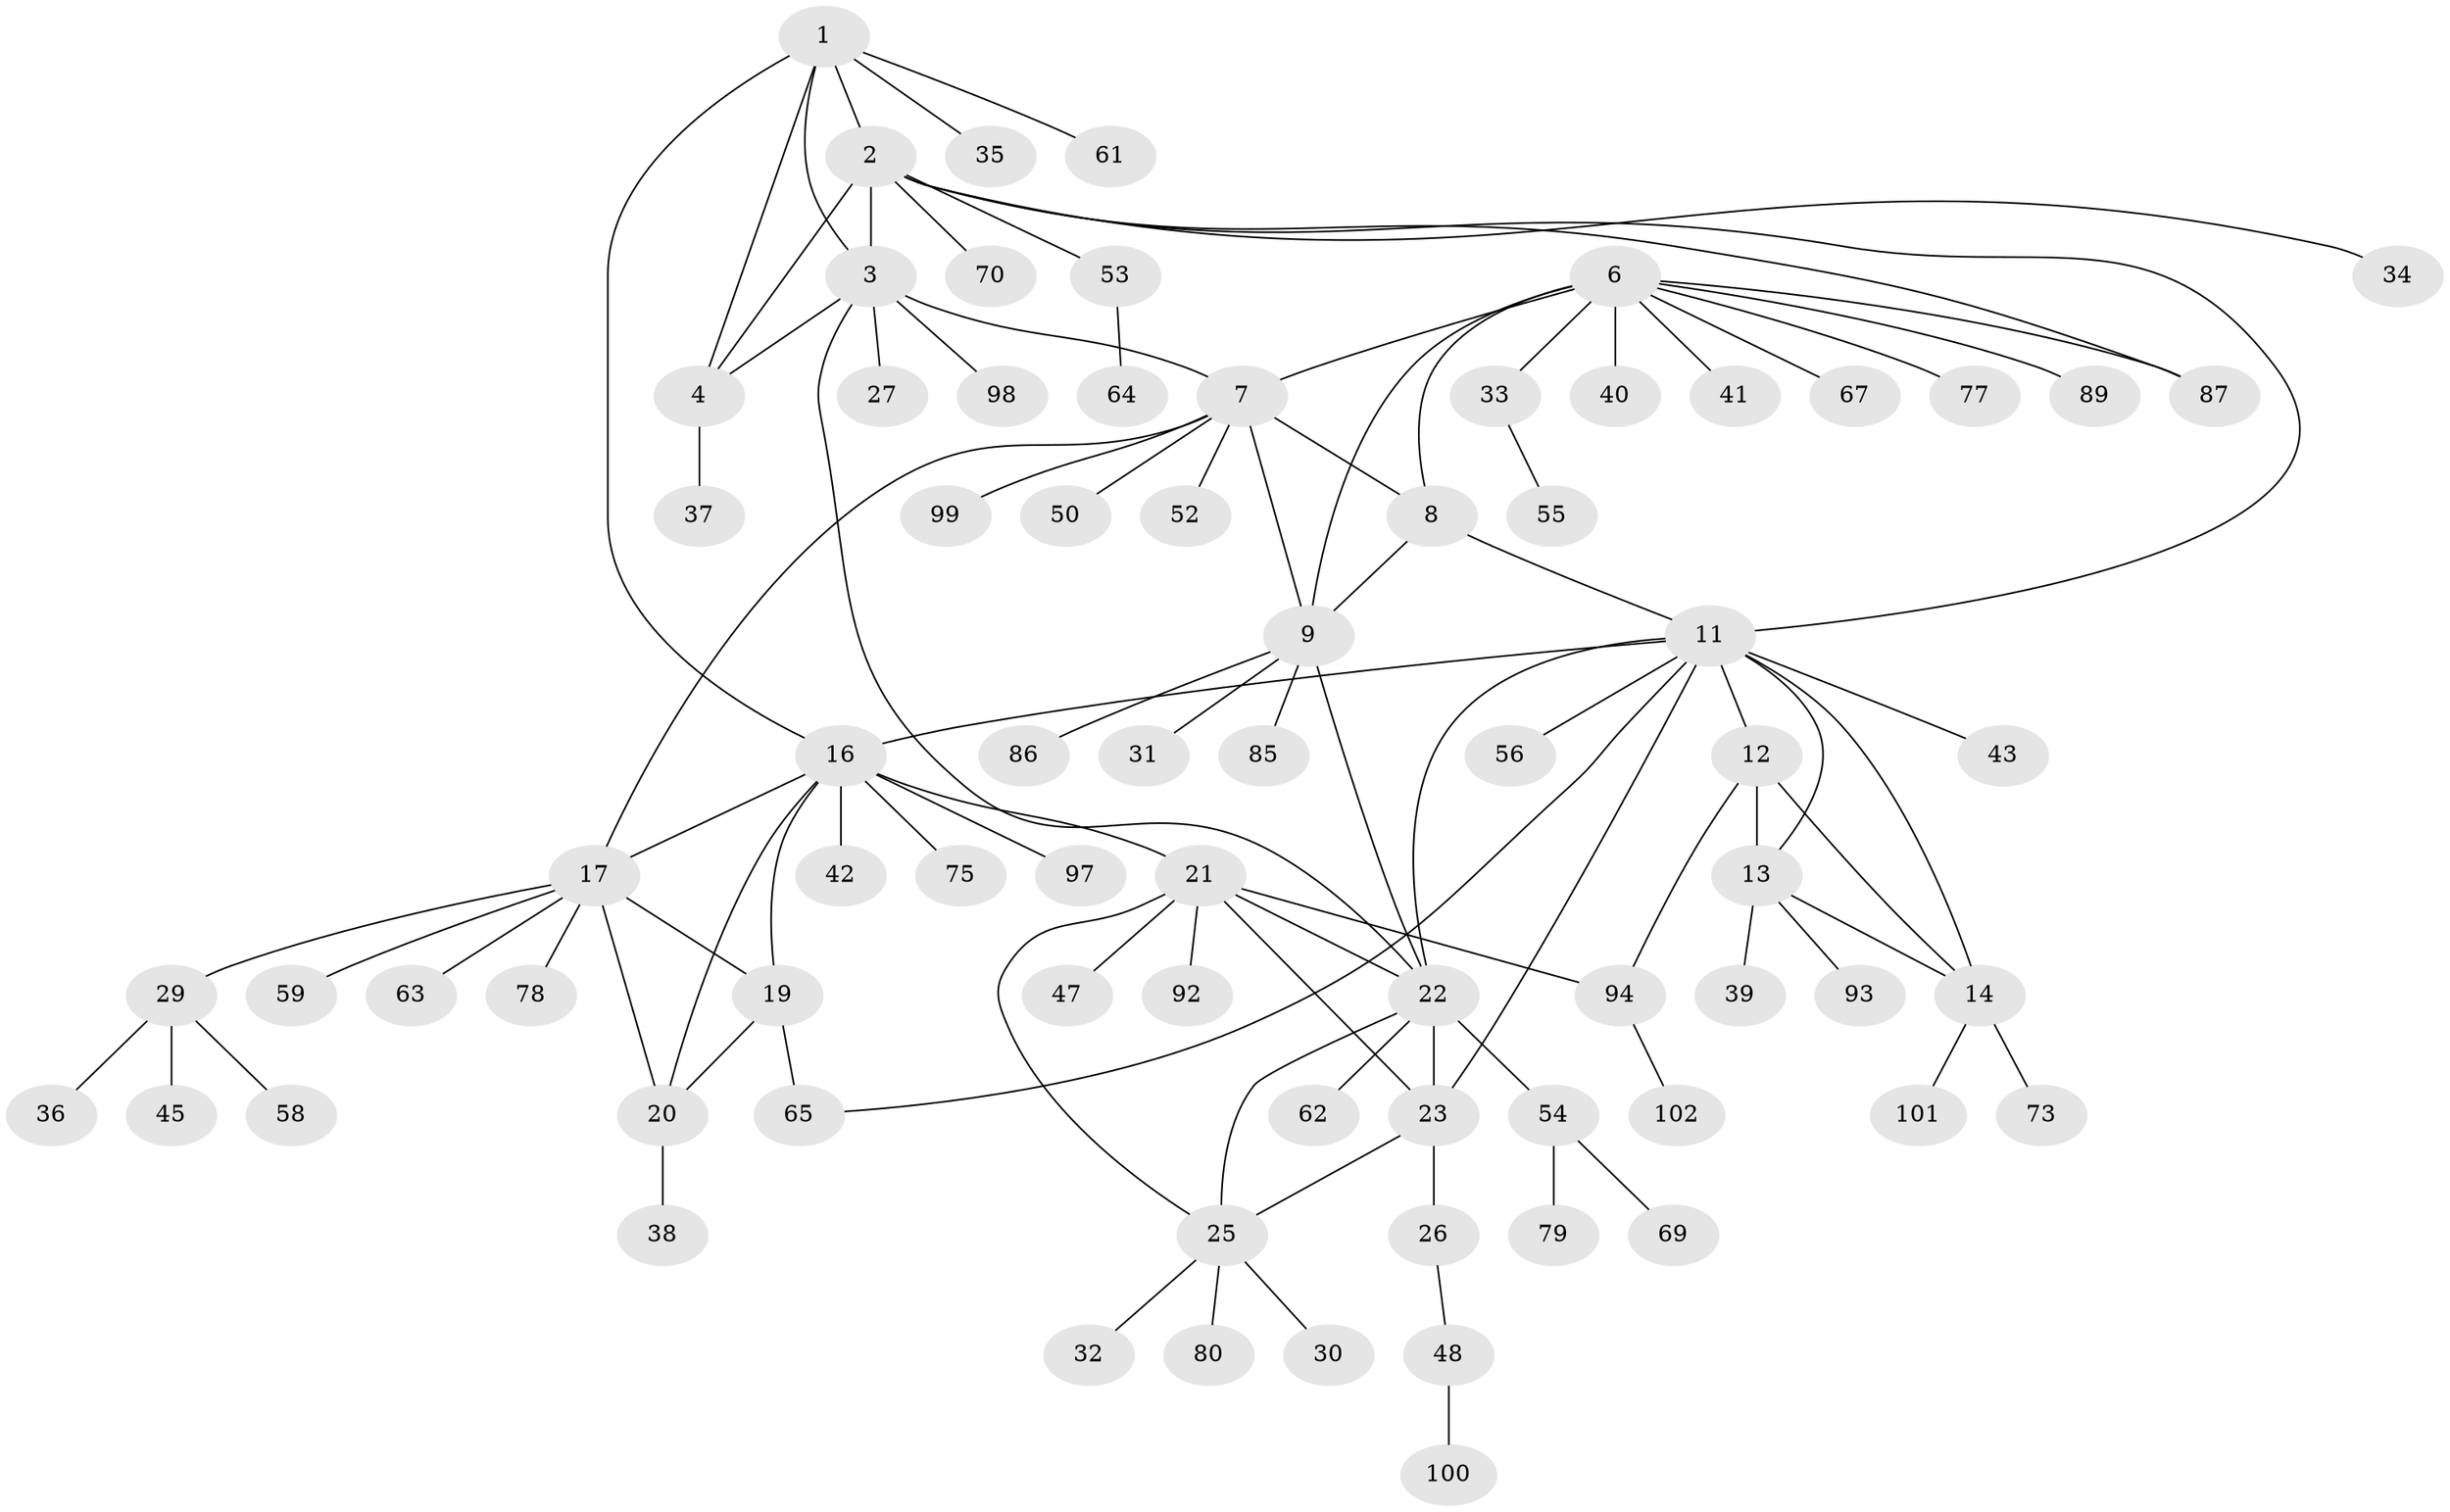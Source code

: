 // Generated by graph-tools (version 1.1) at 2025/24/03/03/25 07:24:17]
// undirected, 75 vertices, 99 edges
graph export_dot {
graph [start="1"]
  node [color=gray90,style=filled];
  1;
  2 [super="+5"];
  3 [super="+76"];
  4 [super="+82"];
  6 [super="+68"];
  7 [super="+88"];
  8 [super="+84"];
  9 [super="+10"];
  11 [super="+49"];
  12 [super="+15"];
  13 [super="+51"];
  14 [super="+44"];
  16 [super="+57"];
  17 [super="+18"];
  19 [super="+91"];
  20;
  21 [super="+96"];
  22 [super="+24"];
  23 [super="+28"];
  25 [super="+60"];
  26 [super="+74"];
  27;
  29 [super="+72"];
  30;
  31;
  32;
  33;
  34;
  35 [super="+81"];
  36 [super="+83"];
  37 [super="+46"];
  38 [super="+71"];
  39;
  40;
  41;
  42;
  43;
  45;
  47;
  48;
  50;
  52;
  53 [super="+90"];
  54 [super="+66"];
  55;
  56;
  58;
  59;
  61;
  62;
  63;
  64;
  65;
  67;
  69;
  70;
  73;
  75;
  77;
  78;
  79;
  80;
  85;
  86;
  87;
  89;
  92;
  93;
  94 [super="+95"];
  97;
  98;
  99;
  100;
  101;
  102;
  1 -- 2 [weight=2];
  1 -- 3;
  1 -- 4;
  1 -- 16 [weight=2];
  1 -- 35;
  1 -- 61;
  2 -- 3 [weight=2];
  2 -- 4 [weight=2];
  2 -- 34;
  2 -- 70;
  2 -- 11;
  2 -- 53;
  2 -- 87;
  3 -- 4;
  3 -- 7;
  3 -- 22;
  3 -- 27;
  3 -- 98;
  4 -- 37;
  6 -- 7;
  6 -- 8;
  6 -- 9 [weight=2];
  6 -- 33;
  6 -- 40;
  6 -- 41;
  6 -- 67;
  6 -- 77;
  6 -- 87;
  6 -- 89;
  7 -- 8;
  7 -- 9 [weight=2];
  7 -- 50;
  7 -- 52;
  7 -- 99;
  7 -- 17;
  8 -- 9 [weight=2];
  8 -- 11;
  9 -- 31;
  9 -- 86;
  9 -- 85;
  9 -- 22;
  11 -- 12 [weight=2];
  11 -- 13;
  11 -- 14;
  11 -- 16;
  11 -- 43;
  11 -- 56;
  11 -- 65;
  11 -- 23;
  11 -- 22;
  12 -- 13 [weight=2];
  12 -- 14 [weight=2];
  12 -- 94;
  13 -- 14;
  13 -- 39;
  13 -- 93;
  14 -- 73;
  14 -- 101;
  16 -- 17 [weight=2];
  16 -- 19;
  16 -- 20;
  16 -- 21;
  16 -- 42;
  16 -- 75;
  16 -- 97;
  17 -- 19 [weight=2];
  17 -- 20 [weight=2];
  17 -- 59;
  17 -- 63;
  17 -- 78;
  17 -- 29;
  19 -- 20;
  19 -- 65;
  20 -- 38;
  21 -- 22 [weight=2];
  21 -- 23;
  21 -- 25;
  21 -- 47;
  21 -- 92;
  21 -- 94;
  22 -- 23 [weight=2];
  22 -- 25 [weight=2];
  22 -- 62;
  22 -- 54;
  23 -- 25;
  23 -- 26;
  25 -- 30;
  25 -- 32;
  25 -- 80;
  26 -- 48;
  29 -- 36;
  29 -- 45;
  29 -- 58;
  33 -- 55;
  48 -- 100;
  53 -- 64;
  54 -- 69;
  54 -- 79;
  94 -- 102;
}
